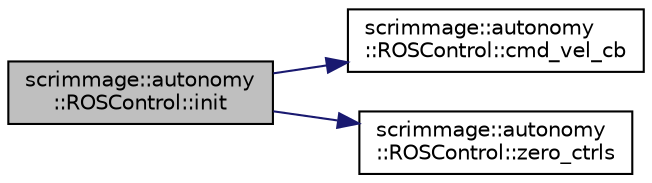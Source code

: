 digraph "scrimmage::autonomy::ROSControl::init"
{
 // LATEX_PDF_SIZE
  edge [fontname="Helvetica",fontsize="10",labelfontname="Helvetica",labelfontsize="10"];
  node [fontname="Helvetica",fontsize="10",shape=record];
  rankdir="LR";
  Node1 [label="scrimmage::autonomy\l::ROSControl::init",height=0.2,width=0.4,color="black", fillcolor="grey75", style="filled", fontcolor="black",tooltip=" "];
  Node1 -> Node2 [color="midnightblue",fontsize="10",style="solid",fontname="Helvetica"];
  Node2 [label="scrimmage::autonomy\l::ROSControl::cmd_vel_cb",height=0.2,width=0.4,color="black", fillcolor="white", style="filled",URL="$classscrimmage_1_1autonomy_1_1ROSControl.html#a0a309fc9eeb4a904aef189f5d6f052fe",tooltip=" "];
  Node1 -> Node3 [color="midnightblue",fontsize="10",style="solid",fontname="Helvetica"];
  Node3 [label="scrimmage::autonomy\l::ROSControl::zero_ctrls",height=0.2,width=0.4,color="black", fillcolor="white", style="filled",URL="$classscrimmage_1_1autonomy_1_1ROSControl.html#adb212679efc68f1bba3074d91369dfc1",tooltip=" "];
}
